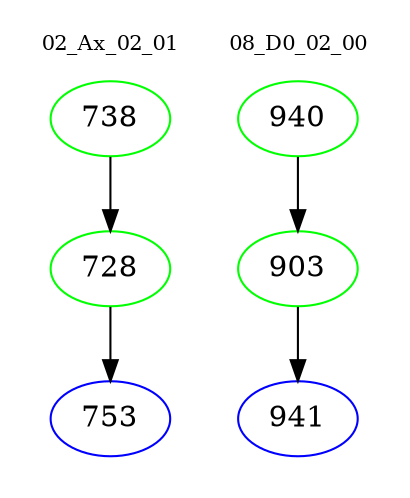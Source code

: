 digraph{
subgraph cluster_0 {
color = white
label = "02_Ax_02_01";
fontsize=10;
T0_738 [label="738", color="green"]
T0_738 -> T0_728 [color="black"]
T0_728 [label="728", color="green"]
T0_728 -> T0_753 [color="black"]
T0_753 [label="753", color="blue"]
}
subgraph cluster_1 {
color = white
label = "08_D0_02_00";
fontsize=10;
T1_940 [label="940", color="green"]
T1_940 -> T1_903 [color="black"]
T1_903 [label="903", color="green"]
T1_903 -> T1_941 [color="black"]
T1_941 [label="941", color="blue"]
}
}
